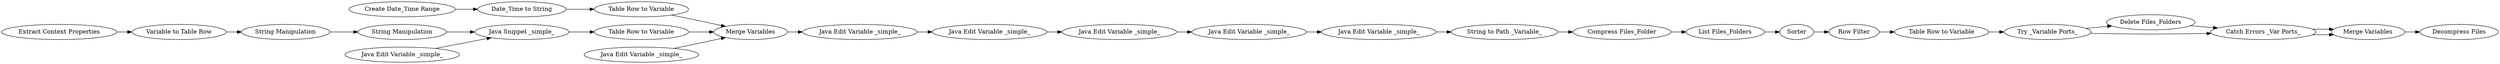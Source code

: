 digraph {
	3 [label="Java Edit Variable _simple_"]
	6 [label="Create Date_Time Range"]
	25 [label="Date_Time to String"]
	46 [label="Java Snippet _simple_"]
	47 [label="String Manipulation"]
	48 [label="String Manipulation"]
	55 [label="Java Edit Variable _simple_"]
	56 [label="Extract Context Properties"]
	57 [label="Variable to Table Row"]
	59 [label="Table Row to Variable"]
	60 [label="Table Row to Variable"]
	61 [label="Merge Variables"]
	62 [label="Java Edit Variable _simple_"]
	63 [label="String to Path _Variable_"]
	64 [label="Java Edit Variable _simple_"]
	65 [label="Delete Files_Folders"]
	66 [label="Java Edit Variable _simple_"]
	68 [label="List Files_Folders"]
	69 [label=Sorter]
	70 [label="Row Filter"]
	71 [label="Table Row to Variable"]
	72 [label="Decompress Files"]
	73 [label="Java Edit Variable _simple_"]
	74 [label="Java Edit Variable _simple_"]
	75 [label="Compress Files_Folder"]
	112 [label="Try _Variable Ports_"]
	113 [label="Merge Variables"]
	115 [label="Catch Errors _Var Ports_"]
	3 -> 64
	6 -> 25
	25 -> 59
	46 -> 60
	47 -> 46
	48 -> 47
	55 -> 46
	56 -> 57
	57 -> 48
	59 -> 61
	60 -> 61
	61 -> 3
	62 -> 61
	63 -> 75
	64 -> 66
	65 -> 115
	66 -> 73
	68 -> 69
	69 -> 70
	70 -> 71
	71 -> 112
	73 -> 74
	74 -> 63
	75 -> 68
	112 -> 115
	112 -> 65
	113 -> 72
	115 -> 113
	115 -> 113
	rankdir=LR
}
